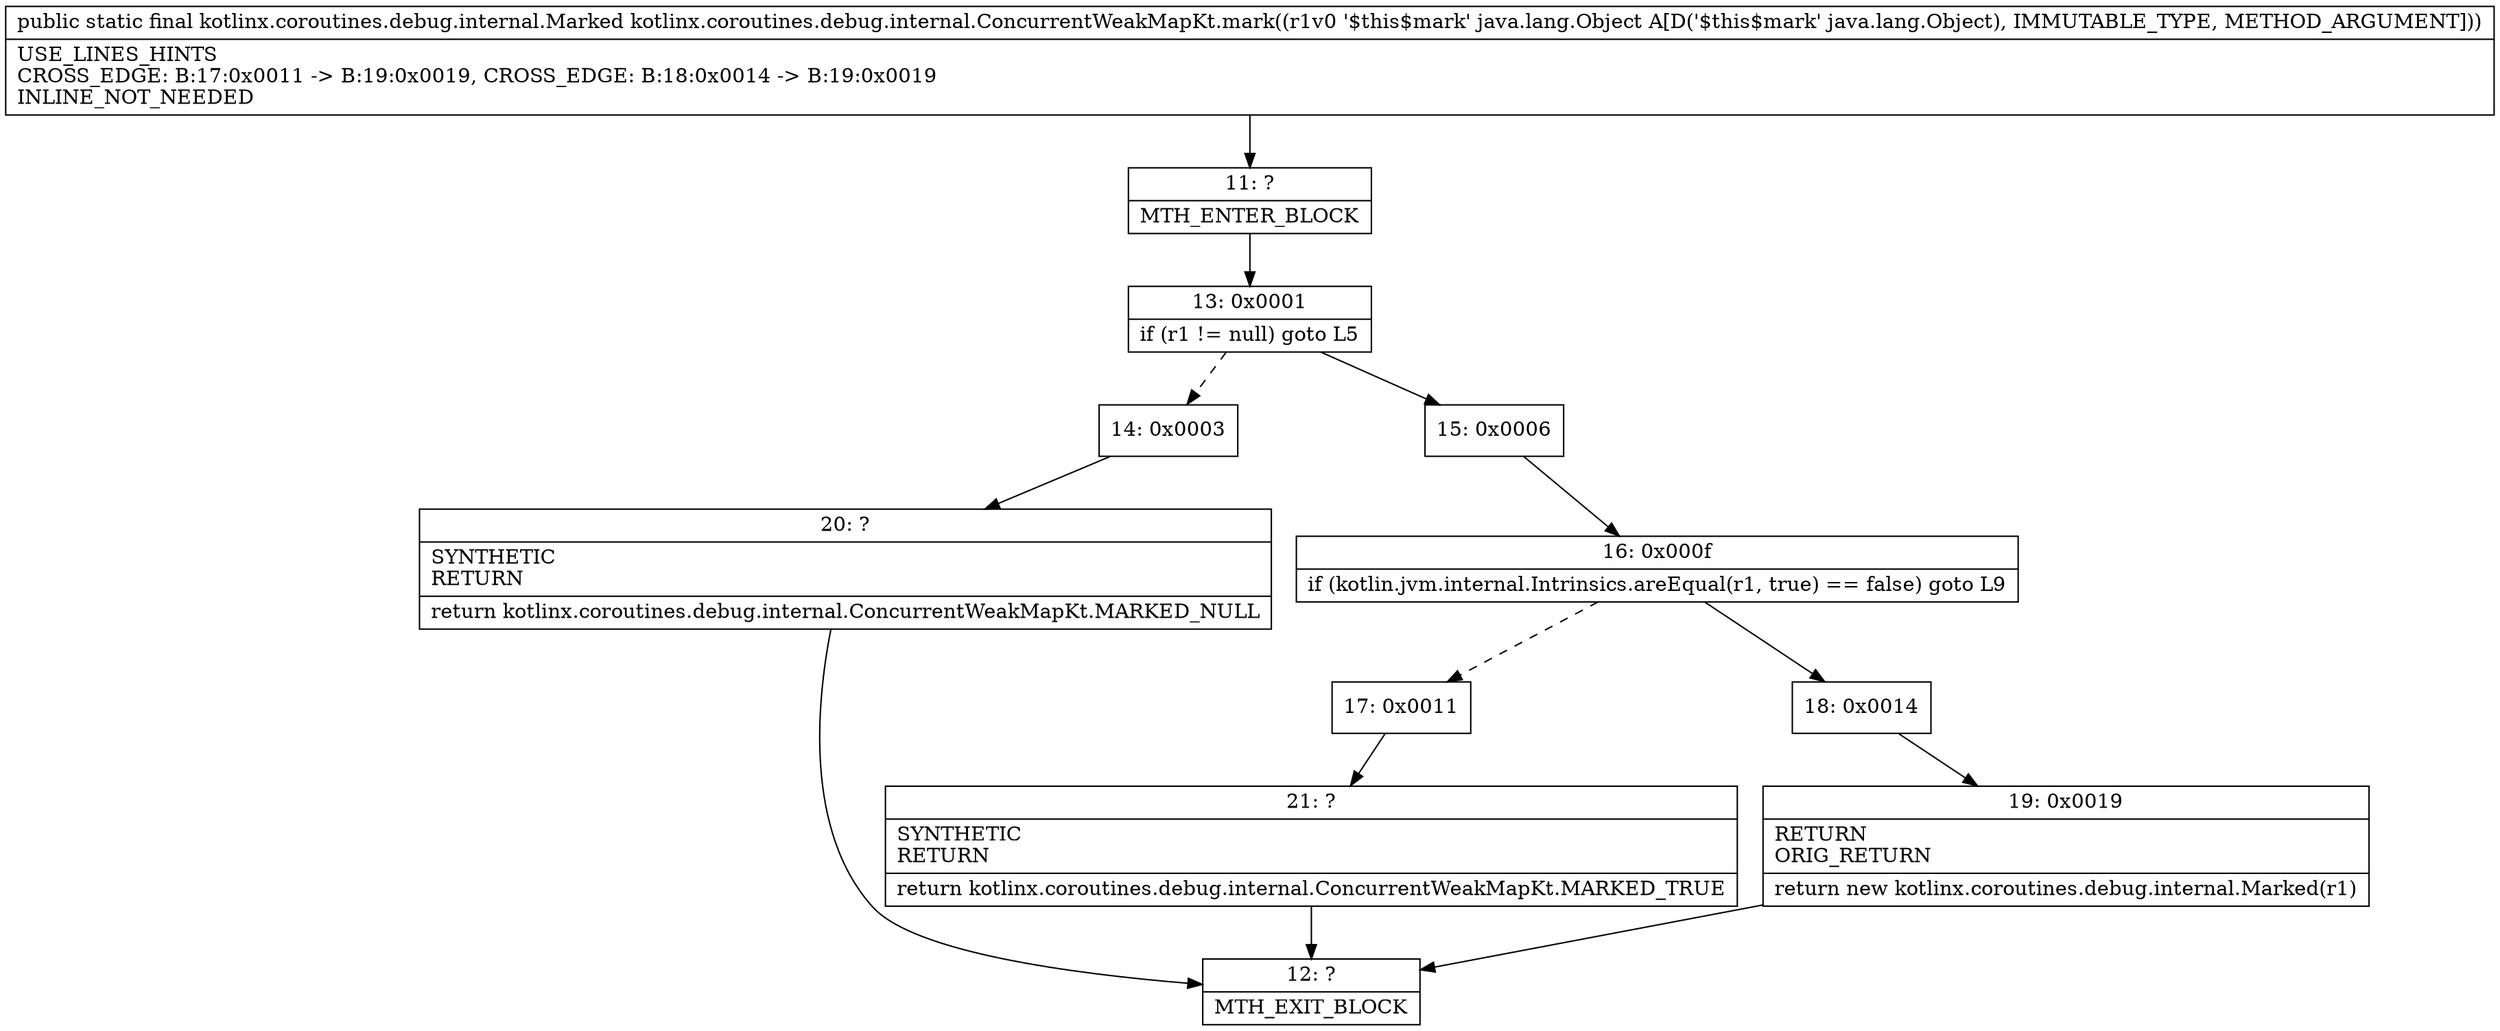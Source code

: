 digraph "CFG forkotlinx.coroutines.debug.internal.ConcurrentWeakMapKt.mark(Ljava\/lang\/Object;)Lkotlinx\/coroutines\/debug\/internal\/Marked;" {
Node_11 [shape=record,label="{11\:\ ?|MTH_ENTER_BLOCK\l}"];
Node_13 [shape=record,label="{13\:\ 0x0001|if (r1 != null) goto L5\l}"];
Node_14 [shape=record,label="{14\:\ 0x0003}"];
Node_20 [shape=record,label="{20\:\ ?|SYNTHETIC\lRETURN\l|return kotlinx.coroutines.debug.internal.ConcurrentWeakMapKt.MARKED_NULL\l}"];
Node_12 [shape=record,label="{12\:\ ?|MTH_EXIT_BLOCK\l}"];
Node_15 [shape=record,label="{15\:\ 0x0006}"];
Node_16 [shape=record,label="{16\:\ 0x000f|if (kotlin.jvm.internal.Intrinsics.areEqual(r1, true) == false) goto L9\l}"];
Node_17 [shape=record,label="{17\:\ 0x0011}"];
Node_21 [shape=record,label="{21\:\ ?|SYNTHETIC\lRETURN\l|return kotlinx.coroutines.debug.internal.ConcurrentWeakMapKt.MARKED_TRUE\l}"];
Node_18 [shape=record,label="{18\:\ 0x0014}"];
Node_19 [shape=record,label="{19\:\ 0x0019|RETURN\lORIG_RETURN\l|return new kotlinx.coroutines.debug.internal.Marked(r1)\l}"];
MethodNode[shape=record,label="{public static final kotlinx.coroutines.debug.internal.Marked kotlinx.coroutines.debug.internal.ConcurrentWeakMapKt.mark((r1v0 '$this$mark' java.lang.Object A[D('$this$mark' java.lang.Object), IMMUTABLE_TYPE, METHOD_ARGUMENT]))  | USE_LINES_HINTS\lCROSS_EDGE: B:17:0x0011 \-\> B:19:0x0019, CROSS_EDGE: B:18:0x0014 \-\> B:19:0x0019\lINLINE_NOT_NEEDED\l}"];
MethodNode -> Node_11;Node_11 -> Node_13;
Node_13 -> Node_14[style=dashed];
Node_13 -> Node_15;
Node_14 -> Node_20;
Node_20 -> Node_12;
Node_15 -> Node_16;
Node_16 -> Node_17[style=dashed];
Node_16 -> Node_18;
Node_17 -> Node_21;
Node_21 -> Node_12;
Node_18 -> Node_19;
Node_19 -> Node_12;
}

